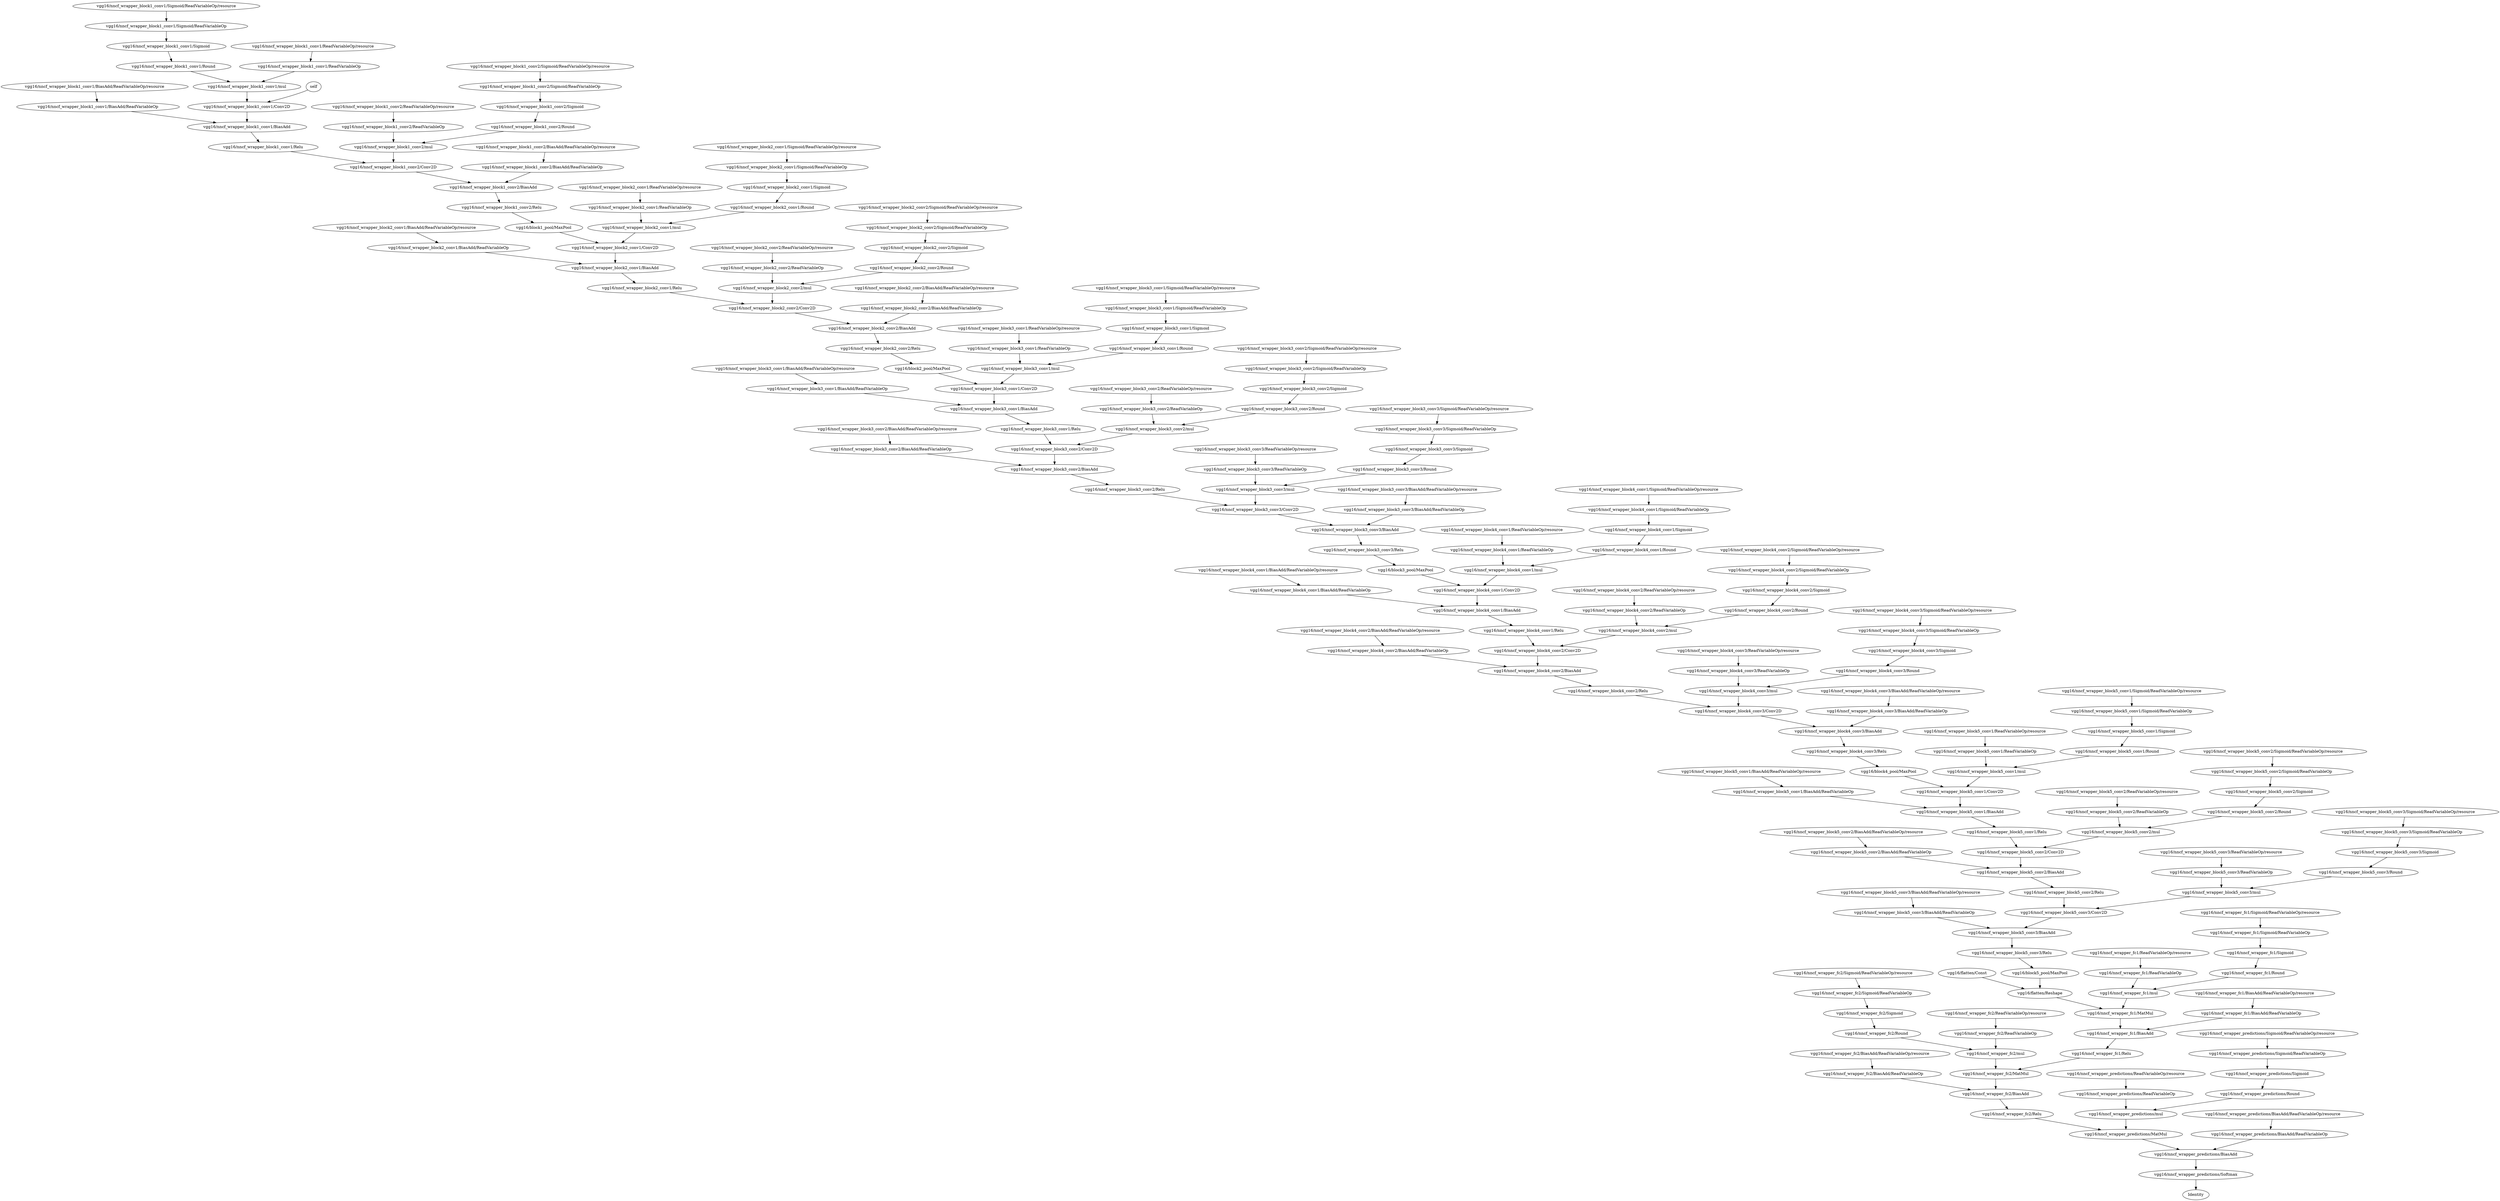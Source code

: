 strict digraph  {
self [op=Placeholder];
"vgg16/nncf_wrapper_block1_conv1/Sigmoid/ReadVariableOp/resource" [op=Placeholder];
"vgg16/nncf_wrapper_block1_conv1/Sigmoid/ReadVariableOp" [op=ReadVariableOp];
"vgg16/nncf_wrapper_block1_conv1/Sigmoid" [op=Sigmoid];
"vgg16/nncf_wrapper_block1_conv1/Round" [op=Round];
"vgg16/nncf_wrapper_block1_conv1/ReadVariableOp/resource" [op=Placeholder];
"vgg16/nncf_wrapper_block1_conv1/ReadVariableOp" [op=ReadVariableOp];
"vgg16/nncf_wrapper_block1_conv1/mul" [op=Mul];
"vgg16/nncf_wrapper_block1_conv1/Conv2D" [op=Conv2D];
"vgg16/nncf_wrapper_block1_conv1/BiasAdd/ReadVariableOp/resource" [op=Placeholder];
"vgg16/nncf_wrapper_block1_conv1/BiasAdd/ReadVariableOp" [op=ReadVariableOp];
"vgg16/nncf_wrapper_block1_conv1/BiasAdd" [op=BiasAdd];
"vgg16/nncf_wrapper_block1_conv1/Relu" [op=Relu];
"vgg16/nncf_wrapper_block1_conv2/Sigmoid/ReadVariableOp/resource" [op=Placeholder];
"vgg16/nncf_wrapper_block1_conv2/Sigmoid/ReadVariableOp" [op=ReadVariableOp];
"vgg16/nncf_wrapper_block1_conv2/Sigmoid" [op=Sigmoid];
"vgg16/nncf_wrapper_block1_conv2/Round" [op=Round];
"vgg16/nncf_wrapper_block1_conv2/ReadVariableOp/resource" [op=Placeholder];
"vgg16/nncf_wrapper_block1_conv2/ReadVariableOp" [op=ReadVariableOp];
"vgg16/nncf_wrapper_block1_conv2/mul" [op=Mul];
"vgg16/nncf_wrapper_block1_conv2/Conv2D" [op=Conv2D];
"vgg16/nncf_wrapper_block1_conv2/BiasAdd/ReadVariableOp/resource" [op=Placeholder];
"vgg16/nncf_wrapper_block1_conv2/BiasAdd/ReadVariableOp" [op=ReadVariableOp];
"vgg16/nncf_wrapper_block1_conv2/BiasAdd" [op=BiasAdd];
"vgg16/nncf_wrapper_block1_conv2/Relu" [op=Relu];
"vgg16/block1_pool/MaxPool" [op=MaxPool];
"vgg16/nncf_wrapper_block2_conv1/Sigmoid/ReadVariableOp/resource" [op=Placeholder];
"vgg16/nncf_wrapper_block2_conv1/Sigmoid/ReadVariableOp" [op=ReadVariableOp];
"vgg16/nncf_wrapper_block2_conv1/Sigmoid" [op=Sigmoid];
"vgg16/nncf_wrapper_block2_conv1/Round" [op=Round];
"vgg16/nncf_wrapper_block2_conv1/ReadVariableOp/resource" [op=Placeholder];
"vgg16/nncf_wrapper_block2_conv1/ReadVariableOp" [op=ReadVariableOp];
"vgg16/nncf_wrapper_block2_conv1/mul" [op=Mul];
"vgg16/nncf_wrapper_block2_conv1/Conv2D" [op=Conv2D];
"vgg16/nncf_wrapper_block2_conv1/BiasAdd/ReadVariableOp/resource" [op=Placeholder];
"vgg16/nncf_wrapper_block2_conv1/BiasAdd/ReadVariableOp" [op=ReadVariableOp];
"vgg16/nncf_wrapper_block2_conv1/BiasAdd" [op=BiasAdd];
"vgg16/nncf_wrapper_block2_conv1/Relu" [op=Relu];
"vgg16/nncf_wrapper_block2_conv2/Sigmoid/ReadVariableOp/resource" [op=Placeholder];
"vgg16/nncf_wrapper_block2_conv2/Sigmoid/ReadVariableOp" [op=ReadVariableOp];
"vgg16/nncf_wrapper_block2_conv2/Sigmoid" [op=Sigmoid];
"vgg16/nncf_wrapper_block2_conv2/Round" [op=Round];
"vgg16/nncf_wrapper_block2_conv2/ReadVariableOp/resource" [op=Placeholder];
"vgg16/nncf_wrapper_block2_conv2/ReadVariableOp" [op=ReadVariableOp];
"vgg16/nncf_wrapper_block2_conv2/mul" [op=Mul];
"vgg16/nncf_wrapper_block2_conv2/Conv2D" [op=Conv2D];
"vgg16/nncf_wrapper_block2_conv2/BiasAdd/ReadVariableOp/resource" [op=Placeholder];
"vgg16/nncf_wrapper_block2_conv2/BiasAdd/ReadVariableOp" [op=ReadVariableOp];
"vgg16/nncf_wrapper_block2_conv2/BiasAdd" [op=BiasAdd];
"vgg16/nncf_wrapper_block2_conv2/Relu" [op=Relu];
"vgg16/block2_pool/MaxPool" [op=MaxPool];
"vgg16/nncf_wrapper_block3_conv1/Sigmoid/ReadVariableOp/resource" [op=Placeholder];
"vgg16/nncf_wrapper_block3_conv1/Sigmoid/ReadVariableOp" [op=ReadVariableOp];
"vgg16/nncf_wrapper_block3_conv1/Sigmoid" [op=Sigmoid];
"vgg16/nncf_wrapper_block3_conv1/Round" [op=Round];
"vgg16/nncf_wrapper_block3_conv1/ReadVariableOp/resource" [op=Placeholder];
"vgg16/nncf_wrapper_block3_conv1/ReadVariableOp" [op=ReadVariableOp];
"vgg16/nncf_wrapper_block3_conv1/mul" [op=Mul];
"vgg16/nncf_wrapper_block3_conv1/Conv2D" [op=Conv2D];
"vgg16/nncf_wrapper_block3_conv1/BiasAdd/ReadVariableOp/resource" [op=Placeholder];
"vgg16/nncf_wrapper_block3_conv1/BiasAdd/ReadVariableOp" [op=ReadVariableOp];
"vgg16/nncf_wrapper_block3_conv1/BiasAdd" [op=BiasAdd];
"vgg16/nncf_wrapper_block3_conv1/Relu" [op=Relu];
"vgg16/nncf_wrapper_block3_conv2/Sigmoid/ReadVariableOp/resource" [op=Placeholder];
"vgg16/nncf_wrapper_block3_conv2/Sigmoid/ReadVariableOp" [op=ReadVariableOp];
"vgg16/nncf_wrapper_block3_conv2/Sigmoid" [op=Sigmoid];
"vgg16/nncf_wrapper_block3_conv2/Round" [op=Round];
"vgg16/nncf_wrapper_block3_conv2/ReadVariableOp/resource" [op=Placeholder];
"vgg16/nncf_wrapper_block3_conv2/ReadVariableOp" [op=ReadVariableOp];
"vgg16/nncf_wrapper_block3_conv2/mul" [op=Mul];
"vgg16/nncf_wrapper_block3_conv2/Conv2D" [op=Conv2D];
"vgg16/nncf_wrapper_block3_conv2/BiasAdd/ReadVariableOp/resource" [op=Placeholder];
"vgg16/nncf_wrapper_block3_conv2/BiasAdd/ReadVariableOp" [op=ReadVariableOp];
"vgg16/nncf_wrapper_block3_conv2/BiasAdd" [op=BiasAdd];
"vgg16/nncf_wrapper_block3_conv2/Relu" [op=Relu];
"vgg16/nncf_wrapper_block3_conv3/Sigmoid/ReadVariableOp/resource" [op=Placeholder];
"vgg16/nncf_wrapper_block3_conv3/Sigmoid/ReadVariableOp" [op=ReadVariableOp];
"vgg16/nncf_wrapper_block3_conv3/Sigmoid" [op=Sigmoid];
"vgg16/nncf_wrapper_block3_conv3/Round" [op=Round];
"vgg16/nncf_wrapper_block3_conv3/ReadVariableOp/resource" [op=Placeholder];
"vgg16/nncf_wrapper_block3_conv3/ReadVariableOp" [op=ReadVariableOp];
"vgg16/nncf_wrapper_block3_conv3/mul" [op=Mul];
"vgg16/nncf_wrapper_block3_conv3/Conv2D" [op=Conv2D];
"vgg16/nncf_wrapper_block3_conv3/BiasAdd/ReadVariableOp/resource" [op=Placeholder];
"vgg16/nncf_wrapper_block3_conv3/BiasAdd/ReadVariableOp" [op=ReadVariableOp];
"vgg16/nncf_wrapper_block3_conv3/BiasAdd" [op=BiasAdd];
"vgg16/nncf_wrapper_block3_conv3/Relu" [op=Relu];
"vgg16/block3_pool/MaxPool" [op=MaxPool];
"vgg16/nncf_wrapper_block4_conv1/Sigmoid/ReadVariableOp/resource" [op=Placeholder];
"vgg16/nncf_wrapper_block4_conv1/Sigmoid/ReadVariableOp" [op=ReadVariableOp];
"vgg16/nncf_wrapper_block4_conv1/Sigmoid" [op=Sigmoid];
"vgg16/nncf_wrapper_block4_conv1/Round" [op=Round];
"vgg16/nncf_wrapper_block4_conv1/ReadVariableOp/resource" [op=Placeholder];
"vgg16/nncf_wrapper_block4_conv1/ReadVariableOp" [op=ReadVariableOp];
"vgg16/nncf_wrapper_block4_conv1/mul" [op=Mul];
"vgg16/nncf_wrapper_block4_conv1/Conv2D" [op=Conv2D];
"vgg16/nncf_wrapper_block4_conv1/BiasAdd/ReadVariableOp/resource" [op=Placeholder];
"vgg16/nncf_wrapper_block4_conv1/BiasAdd/ReadVariableOp" [op=ReadVariableOp];
"vgg16/nncf_wrapper_block4_conv1/BiasAdd" [op=BiasAdd];
"vgg16/nncf_wrapper_block4_conv1/Relu" [op=Relu];
"vgg16/nncf_wrapper_block4_conv2/Sigmoid/ReadVariableOp/resource" [op=Placeholder];
"vgg16/nncf_wrapper_block4_conv2/Sigmoid/ReadVariableOp" [op=ReadVariableOp];
"vgg16/nncf_wrapper_block4_conv2/Sigmoid" [op=Sigmoid];
"vgg16/nncf_wrapper_block4_conv2/Round" [op=Round];
"vgg16/nncf_wrapper_block4_conv2/ReadVariableOp/resource" [op=Placeholder];
"vgg16/nncf_wrapper_block4_conv2/ReadVariableOp" [op=ReadVariableOp];
"vgg16/nncf_wrapper_block4_conv2/mul" [op=Mul];
"vgg16/nncf_wrapper_block4_conv2/Conv2D" [op=Conv2D];
"vgg16/nncf_wrapper_block4_conv2/BiasAdd/ReadVariableOp/resource" [op=Placeholder];
"vgg16/nncf_wrapper_block4_conv2/BiasAdd/ReadVariableOp" [op=ReadVariableOp];
"vgg16/nncf_wrapper_block4_conv2/BiasAdd" [op=BiasAdd];
"vgg16/nncf_wrapper_block4_conv2/Relu" [op=Relu];
"vgg16/nncf_wrapper_block4_conv3/Sigmoid/ReadVariableOp/resource" [op=Placeholder];
"vgg16/nncf_wrapper_block4_conv3/Sigmoid/ReadVariableOp" [op=ReadVariableOp];
"vgg16/nncf_wrapper_block4_conv3/Sigmoid" [op=Sigmoid];
"vgg16/nncf_wrapper_block4_conv3/Round" [op=Round];
"vgg16/nncf_wrapper_block4_conv3/ReadVariableOp/resource" [op=Placeholder];
"vgg16/nncf_wrapper_block4_conv3/ReadVariableOp" [op=ReadVariableOp];
"vgg16/nncf_wrapper_block4_conv3/mul" [op=Mul];
"vgg16/nncf_wrapper_block4_conv3/Conv2D" [op=Conv2D];
"vgg16/nncf_wrapper_block4_conv3/BiasAdd/ReadVariableOp/resource" [op=Placeholder];
"vgg16/nncf_wrapper_block4_conv3/BiasAdd/ReadVariableOp" [op=ReadVariableOp];
"vgg16/nncf_wrapper_block4_conv3/BiasAdd" [op=BiasAdd];
"vgg16/nncf_wrapper_block4_conv3/Relu" [op=Relu];
"vgg16/block4_pool/MaxPool" [op=MaxPool];
"vgg16/nncf_wrapper_block5_conv1/Sigmoid/ReadVariableOp/resource" [op=Placeholder];
"vgg16/nncf_wrapper_block5_conv1/Sigmoid/ReadVariableOp" [op=ReadVariableOp];
"vgg16/nncf_wrapper_block5_conv1/Sigmoid" [op=Sigmoid];
"vgg16/nncf_wrapper_block5_conv1/Round" [op=Round];
"vgg16/nncf_wrapper_block5_conv1/ReadVariableOp/resource" [op=Placeholder];
"vgg16/nncf_wrapper_block5_conv1/ReadVariableOp" [op=ReadVariableOp];
"vgg16/nncf_wrapper_block5_conv1/mul" [op=Mul];
"vgg16/nncf_wrapper_block5_conv1/Conv2D" [op=Conv2D];
"vgg16/nncf_wrapper_block5_conv1/BiasAdd/ReadVariableOp/resource" [op=Placeholder];
"vgg16/nncf_wrapper_block5_conv1/BiasAdd/ReadVariableOp" [op=ReadVariableOp];
"vgg16/nncf_wrapper_block5_conv1/BiasAdd" [op=BiasAdd];
"vgg16/nncf_wrapper_block5_conv1/Relu" [op=Relu];
"vgg16/nncf_wrapper_block5_conv2/Sigmoid/ReadVariableOp/resource" [op=Placeholder];
"vgg16/nncf_wrapper_block5_conv2/Sigmoid/ReadVariableOp" [op=ReadVariableOp];
"vgg16/nncf_wrapper_block5_conv2/Sigmoid" [op=Sigmoid];
"vgg16/nncf_wrapper_block5_conv2/Round" [op=Round];
"vgg16/nncf_wrapper_block5_conv2/ReadVariableOp/resource" [op=Placeholder];
"vgg16/nncf_wrapper_block5_conv2/ReadVariableOp" [op=ReadVariableOp];
"vgg16/nncf_wrapper_block5_conv2/mul" [op=Mul];
"vgg16/nncf_wrapper_block5_conv2/Conv2D" [op=Conv2D];
"vgg16/nncf_wrapper_block5_conv2/BiasAdd/ReadVariableOp/resource" [op=Placeholder];
"vgg16/nncf_wrapper_block5_conv2/BiasAdd/ReadVariableOp" [op=ReadVariableOp];
"vgg16/nncf_wrapper_block5_conv2/BiasAdd" [op=BiasAdd];
"vgg16/nncf_wrapper_block5_conv2/Relu" [op=Relu];
"vgg16/nncf_wrapper_block5_conv3/Sigmoid/ReadVariableOp/resource" [op=Placeholder];
"vgg16/nncf_wrapper_block5_conv3/Sigmoid/ReadVariableOp" [op=ReadVariableOp];
"vgg16/nncf_wrapper_block5_conv3/Sigmoid" [op=Sigmoid];
"vgg16/nncf_wrapper_block5_conv3/Round" [op=Round];
"vgg16/nncf_wrapper_block5_conv3/ReadVariableOp/resource" [op=Placeholder];
"vgg16/nncf_wrapper_block5_conv3/ReadVariableOp" [op=ReadVariableOp];
"vgg16/nncf_wrapper_block5_conv3/mul" [op=Mul];
"vgg16/nncf_wrapper_block5_conv3/Conv2D" [op=Conv2D];
"vgg16/nncf_wrapper_block5_conv3/BiasAdd/ReadVariableOp/resource" [op=Placeholder];
"vgg16/nncf_wrapper_block5_conv3/BiasAdd/ReadVariableOp" [op=ReadVariableOp];
"vgg16/nncf_wrapper_block5_conv3/BiasAdd" [op=BiasAdd];
"vgg16/nncf_wrapper_block5_conv3/Relu" [op=Relu];
"vgg16/block5_pool/MaxPool" [op=MaxPool];
"vgg16/flatten/Const" [op=Const];
"vgg16/flatten/Reshape" [op=Reshape];
"vgg16/nncf_wrapper_fc1/Sigmoid/ReadVariableOp/resource" [op=Placeholder];
"vgg16/nncf_wrapper_fc1/Sigmoid/ReadVariableOp" [op=ReadVariableOp];
"vgg16/nncf_wrapper_fc1/Sigmoid" [op=Sigmoid];
"vgg16/nncf_wrapper_fc1/Round" [op=Round];
"vgg16/nncf_wrapper_fc1/ReadVariableOp/resource" [op=Placeholder];
"vgg16/nncf_wrapper_fc1/ReadVariableOp" [op=ReadVariableOp];
"vgg16/nncf_wrapper_fc1/mul" [op=Mul];
"vgg16/nncf_wrapper_fc1/MatMul" [op=MatMul];
"vgg16/nncf_wrapper_fc1/BiasAdd/ReadVariableOp/resource" [op=Placeholder];
"vgg16/nncf_wrapper_fc1/BiasAdd/ReadVariableOp" [op=ReadVariableOp];
"vgg16/nncf_wrapper_fc1/BiasAdd" [op=BiasAdd];
"vgg16/nncf_wrapper_fc1/Relu" [op=Relu];
"vgg16/nncf_wrapper_fc2/Sigmoid/ReadVariableOp/resource" [op=Placeholder];
"vgg16/nncf_wrapper_fc2/Sigmoid/ReadVariableOp" [op=ReadVariableOp];
"vgg16/nncf_wrapper_fc2/Sigmoid" [op=Sigmoid];
"vgg16/nncf_wrapper_fc2/Round" [op=Round];
"vgg16/nncf_wrapper_fc2/ReadVariableOp/resource" [op=Placeholder];
"vgg16/nncf_wrapper_fc2/ReadVariableOp" [op=ReadVariableOp];
"vgg16/nncf_wrapper_fc2/mul" [op=Mul];
"vgg16/nncf_wrapper_fc2/MatMul" [op=MatMul];
"vgg16/nncf_wrapper_fc2/BiasAdd/ReadVariableOp/resource" [op=Placeholder];
"vgg16/nncf_wrapper_fc2/BiasAdd/ReadVariableOp" [op=ReadVariableOp];
"vgg16/nncf_wrapper_fc2/BiasAdd" [op=BiasAdd];
"vgg16/nncf_wrapper_fc2/Relu" [op=Relu];
"vgg16/nncf_wrapper_predictions/Sigmoid/ReadVariableOp/resource" [op=Placeholder];
"vgg16/nncf_wrapper_predictions/Sigmoid/ReadVariableOp" [op=ReadVariableOp];
"vgg16/nncf_wrapper_predictions/Sigmoid" [op=Sigmoid];
"vgg16/nncf_wrapper_predictions/Round" [op=Round];
"vgg16/nncf_wrapper_predictions/ReadVariableOp/resource" [op=Placeholder];
"vgg16/nncf_wrapper_predictions/ReadVariableOp" [op=ReadVariableOp];
"vgg16/nncf_wrapper_predictions/mul" [op=Mul];
"vgg16/nncf_wrapper_predictions/MatMul" [op=MatMul];
"vgg16/nncf_wrapper_predictions/BiasAdd/ReadVariableOp/resource" [op=Placeholder];
"vgg16/nncf_wrapper_predictions/BiasAdd/ReadVariableOp" [op=ReadVariableOp];
"vgg16/nncf_wrapper_predictions/BiasAdd" [op=BiasAdd];
"vgg16/nncf_wrapper_predictions/Softmax" [op=Softmax];
Identity [op=Identity];
self -> "vgg16/nncf_wrapper_block1_conv1/Conv2D";
"vgg16/nncf_wrapper_block1_conv1/Sigmoid/ReadVariableOp/resource" -> "vgg16/nncf_wrapper_block1_conv1/Sigmoid/ReadVariableOp";
"vgg16/nncf_wrapper_block1_conv1/Sigmoid/ReadVariableOp" -> "vgg16/nncf_wrapper_block1_conv1/Sigmoid";
"vgg16/nncf_wrapper_block1_conv1/Sigmoid" -> "vgg16/nncf_wrapper_block1_conv1/Round";
"vgg16/nncf_wrapper_block1_conv1/Round" -> "vgg16/nncf_wrapper_block1_conv1/mul";
"vgg16/nncf_wrapper_block1_conv1/ReadVariableOp/resource" -> "vgg16/nncf_wrapper_block1_conv1/ReadVariableOp";
"vgg16/nncf_wrapper_block1_conv1/ReadVariableOp" -> "vgg16/nncf_wrapper_block1_conv1/mul";
"vgg16/nncf_wrapper_block1_conv1/mul" -> "vgg16/nncf_wrapper_block1_conv1/Conv2D";
"vgg16/nncf_wrapper_block1_conv1/Conv2D" -> "vgg16/nncf_wrapper_block1_conv1/BiasAdd";
"vgg16/nncf_wrapper_block1_conv1/BiasAdd/ReadVariableOp/resource" -> "vgg16/nncf_wrapper_block1_conv1/BiasAdd/ReadVariableOp";
"vgg16/nncf_wrapper_block1_conv1/BiasAdd/ReadVariableOp" -> "vgg16/nncf_wrapper_block1_conv1/BiasAdd";
"vgg16/nncf_wrapper_block1_conv1/BiasAdd" -> "vgg16/nncf_wrapper_block1_conv1/Relu";
"vgg16/nncf_wrapper_block1_conv1/Relu" -> "vgg16/nncf_wrapper_block1_conv2/Conv2D";
"vgg16/nncf_wrapper_block1_conv2/Sigmoid/ReadVariableOp/resource" -> "vgg16/nncf_wrapper_block1_conv2/Sigmoid/ReadVariableOp";
"vgg16/nncf_wrapper_block1_conv2/Sigmoid/ReadVariableOp" -> "vgg16/nncf_wrapper_block1_conv2/Sigmoid";
"vgg16/nncf_wrapper_block1_conv2/Sigmoid" -> "vgg16/nncf_wrapper_block1_conv2/Round";
"vgg16/nncf_wrapper_block1_conv2/Round" -> "vgg16/nncf_wrapper_block1_conv2/mul";
"vgg16/nncf_wrapper_block1_conv2/ReadVariableOp/resource" -> "vgg16/nncf_wrapper_block1_conv2/ReadVariableOp";
"vgg16/nncf_wrapper_block1_conv2/ReadVariableOp" -> "vgg16/nncf_wrapper_block1_conv2/mul";
"vgg16/nncf_wrapper_block1_conv2/mul" -> "vgg16/nncf_wrapper_block1_conv2/Conv2D";
"vgg16/nncf_wrapper_block1_conv2/Conv2D" -> "vgg16/nncf_wrapper_block1_conv2/BiasAdd";
"vgg16/nncf_wrapper_block1_conv2/BiasAdd/ReadVariableOp/resource" -> "vgg16/nncf_wrapper_block1_conv2/BiasAdd/ReadVariableOp";
"vgg16/nncf_wrapper_block1_conv2/BiasAdd/ReadVariableOp" -> "vgg16/nncf_wrapper_block1_conv2/BiasAdd";
"vgg16/nncf_wrapper_block1_conv2/BiasAdd" -> "vgg16/nncf_wrapper_block1_conv2/Relu";
"vgg16/nncf_wrapper_block1_conv2/Relu" -> "vgg16/block1_pool/MaxPool";
"vgg16/block1_pool/MaxPool" -> "vgg16/nncf_wrapper_block2_conv1/Conv2D";
"vgg16/nncf_wrapper_block2_conv1/Sigmoid/ReadVariableOp/resource" -> "vgg16/nncf_wrapper_block2_conv1/Sigmoid/ReadVariableOp";
"vgg16/nncf_wrapper_block2_conv1/Sigmoid/ReadVariableOp" -> "vgg16/nncf_wrapper_block2_conv1/Sigmoid";
"vgg16/nncf_wrapper_block2_conv1/Sigmoid" -> "vgg16/nncf_wrapper_block2_conv1/Round";
"vgg16/nncf_wrapper_block2_conv1/Round" -> "vgg16/nncf_wrapper_block2_conv1/mul";
"vgg16/nncf_wrapper_block2_conv1/ReadVariableOp/resource" -> "vgg16/nncf_wrapper_block2_conv1/ReadVariableOp";
"vgg16/nncf_wrapper_block2_conv1/ReadVariableOp" -> "vgg16/nncf_wrapper_block2_conv1/mul";
"vgg16/nncf_wrapper_block2_conv1/mul" -> "vgg16/nncf_wrapper_block2_conv1/Conv2D";
"vgg16/nncf_wrapper_block2_conv1/Conv2D" -> "vgg16/nncf_wrapper_block2_conv1/BiasAdd";
"vgg16/nncf_wrapper_block2_conv1/BiasAdd/ReadVariableOp/resource" -> "vgg16/nncf_wrapper_block2_conv1/BiasAdd/ReadVariableOp";
"vgg16/nncf_wrapper_block2_conv1/BiasAdd/ReadVariableOp" -> "vgg16/nncf_wrapper_block2_conv1/BiasAdd";
"vgg16/nncf_wrapper_block2_conv1/BiasAdd" -> "vgg16/nncf_wrapper_block2_conv1/Relu";
"vgg16/nncf_wrapper_block2_conv1/Relu" -> "vgg16/nncf_wrapper_block2_conv2/Conv2D";
"vgg16/nncf_wrapper_block2_conv2/Sigmoid/ReadVariableOp/resource" -> "vgg16/nncf_wrapper_block2_conv2/Sigmoid/ReadVariableOp";
"vgg16/nncf_wrapper_block2_conv2/Sigmoid/ReadVariableOp" -> "vgg16/nncf_wrapper_block2_conv2/Sigmoid";
"vgg16/nncf_wrapper_block2_conv2/Sigmoid" -> "vgg16/nncf_wrapper_block2_conv2/Round";
"vgg16/nncf_wrapper_block2_conv2/Round" -> "vgg16/nncf_wrapper_block2_conv2/mul";
"vgg16/nncf_wrapper_block2_conv2/ReadVariableOp/resource" -> "vgg16/nncf_wrapper_block2_conv2/ReadVariableOp";
"vgg16/nncf_wrapper_block2_conv2/ReadVariableOp" -> "vgg16/nncf_wrapper_block2_conv2/mul";
"vgg16/nncf_wrapper_block2_conv2/mul" -> "vgg16/nncf_wrapper_block2_conv2/Conv2D";
"vgg16/nncf_wrapper_block2_conv2/Conv2D" -> "vgg16/nncf_wrapper_block2_conv2/BiasAdd";
"vgg16/nncf_wrapper_block2_conv2/BiasAdd/ReadVariableOp/resource" -> "vgg16/nncf_wrapper_block2_conv2/BiasAdd/ReadVariableOp";
"vgg16/nncf_wrapper_block2_conv2/BiasAdd/ReadVariableOp" -> "vgg16/nncf_wrapper_block2_conv2/BiasAdd";
"vgg16/nncf_wrapper_block2_conv2/BiasAdd" -> "vgg16/nncf_wrapper_block2_conv2/Relu";
"vgg16/nncf_wrapper_block2_conv2/Relu" -> "vgg16/block2_pool/MaxPool";
"vgg16/block2_pool/MaxPool" -> "vgg16/nncf_wrapper_block3_conv1/Conv2D";
"vgg16/nncf_wrapper_block3_conv1/Sigmoid/ReadVariableOp/resource" -> "vgg16/nncf_wrapper_block3_conv1/Sigmoid/ReadVariableOp";
"vgg16/nncf_wrapper_block3_conv1/Sigmoid/ReadVariableOp" -> "vgg16/nncf_wrapper_block3_conv1/Sigmoid";
"vgg16/nncf_wrapper_block3_conv1/Sigmoid" -> "vgg16/nncf_wrapper_block3_conv1/Round";
"vgg16/nncf_wrapper_block3_conv1/Round" -> "vgg16/nncf_wrapper_block3_conv1/mul";
"vgg16/nncf_wrapper_block3_conv1/ReadVariableOp/resource" -> "vgg16/nncf_wrapper_block3_conv1/ReadVariableOp";
"vgg16/nncf_wrapper_block3_conv1/ReadVariableOp" -> "vgg16/nncf_wrapper_block3_conv1/mul";
"vgg16/nncf_wrapper_block3_conv1/mul" -> "vgg16/nncf_wrapper_block3_conv1/Conv2D";
"vgg16/nncf_wrapper_block3_conv1/Conv2D" -> "vgg16/nncf_wrapper_block3_conv1/BiasAdd";
"vgg16/nncf_wrapper_block3_conv1/BiasAdd/ReadVariableOp/resource" -> "vgg16/nncf_wrapper_block3_conv1/BiasAdd/ReadVariableOp";
"vgg16/nncf_wrapper_block3_conv1/BiasAdd/ReadVariableOp" -> "vgg16/nncf_wrapper_block3_conv1/BiasAdd";
"vgg16/nncf_wrapper_block3_conv1/BiasAdd" -> "vgg16/nncf_wrapper_block3_conv1/Relu";
"vgg16/nncf_wrapper_block3_conv1/Relu" -> "vgg16/nncf_wrapper_block3_conv2/Conv2D";
"vgg16/nncf_wrapper_block3_conv2/Sigmoid/ReadVariableOp/resource" -> "vgg16/nncf_wrapper_block3_conv2/Sigmoid/ReadVariableOp";
"vgg16/nncf_wrapper_block3_conv2/Sigmoid/ReadVariableOp" -> "vgg16/nncf_wrapper_block3_conv2/Sigmoid";
"vgg16/nncf_wrapper_block3_conv2/Sigmoid" -> "vgg16/nncf_wrapper_block3_conv2/Round";
"vgg16/nncf_wrapper_block3_conv2/Round" -> "vgg16/nncf_wrapper_block3_conv2/mul";
"vgg16/nncf_wrapper_block3_conv2/ReadVariableOp/resource" -> "vgg16/nncf_wrapper_block3_conv2/ReadVariableOp";
"vgg16/nncf_wrapper_block3_conv2/ReadVariableOp" -> "vgg16/nncf_wrapper_block3_conv2/mul";
"vgg16/nncf_wrapper_block3_conv2/mul" -> "vgg16/nncf_wrapper_block3_conv2/Conv2D";
"vgg16/nncf_wrapper_block3_conv2/Conv2D" -> "vgg16/nncf_wrapper_block3_conv2/BiasAdd";
"vgg16/nncf_wrapper_block3_conv2/BiasAdd/ReadVariableOp/resource" -> "vgg16/nncf_wrapper_block3_conv2/BiasAdd/ReadVariableOp";
"vgg16/nncf_wrapper_block3_conv2/BiasAdd/ReadVariableOp" -> "vgg16/nncf_wrapper_block3_conv2/BiasAdd";
"vgg16/nncf_wrapper_block3_conv2/BiasAdd" -> "vgg16/nncf_wrapper_block3_conv2/Relu";
"vgg16/nncf_wrapper_block3_conv2/Relu" -> "vgg16/nncf_wrapper_block3_conv3/Conv2D";
"vgg16/nncf_wrapper_block3_conv3/Sigmoid/ReadVariableOp/resource" -> "vgg16/nncf_wrapper_block3_conv3/Sigmoid/ReadVariableOp";
"vgg16/nncf_wrapper_block3_conv3/Sigmoid/ReadVariableOp" -> "vgg16/nncf_wrapper_block3_conv3/Sigmoid";
"vgg16/nncf_wrapper_block3_conv3/Sigmoid" -> "vgg16/nncf_wrapper_block3_conv3/Round";
"vgg16/nncf_wrapper_block3_conv3/Round" -> "vgg16/nncf_wrapper_block3_conv3/mul";
"vgg16/nncf_wrapper_block3_conv3/ReadVariableOp/resource" -> "vgg16/nncf_wrapper_block3_conv3/ReadVariableOp";
"vgg16/nncf_wrapper_block3_conv3/ReadVariableOp" -> "vgg16/nncf_wrapper_block3_conv3/mul";
"vgg16/nncf_wrapper_block3_conv3/mul" -> "vgg16/nncf_wrapper_block3_conv3/Conv2D";
"vgg16/nncf_wrapper_block3_conv3/Conv2D" -> "vgg16/nncf_wrapper_block3_conv3/BiasAdd";
"vgg16/nncf_wrapper_block3_conv3/BiasAdd/ReadVariableOp/resource" -> "vgg16/nncf_wrapper_block3_conv3/BiasAdd/ReadVariableOp";
"vgg16/nncf_wrapper_block3_conv3/BiasAdd/ReadVariableOp" -> "vgg16/nncf_wrapper_block3_conv3/BiasAdd";
"vgg16/nncf_wrapper_block3_conv3/BiasAdd" -> "vgg16/nncf_wrapper_block3_conv3/Relu";
"vgg16/nncf_wrapper_block3_conv3/Relu" -> "vgg16/block3_pool/MaxPool";
"vgg16/block3_pool/MaxPool" -> "vgg16/nncf_wrapper_block4_conv1/Conv2D";
"vgg16/nncf_wrapper_block4_conv1/Sigmoid/ReadVariableOp/resource" -> "vgg16/nncf_wrapper_block4_conv1/Sigmoid/ReadVariableOp";
"vgg16/nncf_wrapper_block4_conv1/Sigmoid/ReadVariableOp" -> "vgg16/nncf_wrapper_block4_conv1/Sigmoid";
"vgg16/nncf_wrapper_block4_conv1/Sigmoid" -> "vgg16/nncf_wrapper_block4_conv1/Round";
"vgg16/nncf_wrapper_block4_conv1/Round" -> "vgg16/nncf_wrapper_block4_conv1/mul";
"vgg16/nncf_wrapper_block4_conv1/ReadVariableOp/resource" -> "vgg16/nncf_wrapper_block4_conv1/ReadVariableOp";
"vgg16/nncf_wrapper_block4_conv1/ReadVariableOp" -> "vgg16/nncf_wrapper_block4_conv1/mul";
"vgg16/nncf_wrapper_block4_conv1/mul" -> "vgg16/nncf_wrapper_block4_conv1/Conv2D";
"vgg16/nncf_wrapper_block4_conv1/Conv2D" -> "vgg16/nncf_wrapper_block4_conv1/BiasAdd";
"vgg16/nncf_wrapper_block4_conv1/BiasAdd/ReadVariableOp/resource" -> "vgg16/nncf_wrapper_block4_conv1/BiasAdd/ReadVariableOp";
"vgg16/nncf_wrapper_block4_conv1/BiasAdd/ReadVariableOp" -> "vgg16/nncf_wrapper_block4_conv1/BiasAdd";
"vgg16/nncf_wrapper_block4_conv1/BiasAdd" -> "vgg16/nncf_wrapper_block4_conv1/Relu";
"vgg16/nncf_wrapper_block4_conv1/Relu" -> "vgg16/nncf_wrapper_block4_conv2/Conv2D";
"vgg16/nncf_wrapper_block4_conv2/Sigmoid/ReadVariableOp/resource" -> "vgg16/nncf_wrapper_block4_conv2/Sigmoid/ReadVariableOp";
"vgg16/nncf_wrapper_block4_conv2/Sigmoid/ReadVariableOp" -> "vgg16/nncf_wrapper_block4_conv2/Sigmoid";
"vgg16/nncf_wrapper_block4_conv2/Sigmoid" -> "vgg16/nncf_wrapper_block4_conv2/Round";
"vgg16/nncf_wrapper_block4_conv2/Round" -> "vgg16/nncf_wrapper_block4_conv2/mul";
"vgg16/nncf_wrapper_block4_conv2/ReadVariableOp/resource" -> "vgg16/nncf_wrapper_block4_conv2/ReadVariableOp";
"vgg16/nncf_wrapper_block4_conv2/ReadVariableOp" -> "vgg16/nncf_wrapper_block4_conv2/mul";
"vgg16/nncf_wrapper_block4_conv2/mul" -> "vgg16/nncf_wrapper_block4_conv2/Conv2D";
"vgg16/nncf_wrapper_block4_conv2/Conv2D" -> "vgg16/nncf_wrapper_block4_conv2/BiasAdd";
"vgg16/nncf_wrapper_block4_conv2/BiasAdd/ReadVariableOp/resource" -> "vgg16/nncf_wrapper_block4_conv2/BiasAdd/ReadVariableOp";
"vgg16/nncf_wrapper_block4_conv2/BiasAdd/ReadVariableOp" -> "vgg16/nncf_wrapper_block4_conv2/BiasAdd";
"vgg16/nncf_wrapper_block4_conv2/BiasAdd" -> "vgg16/nncf_wrapper_block4_conv2/Relu";
"vgg16/nncf_wrapper_block4_conv2/Relu" -> "vgg16/nncf_wrapper_block4_conv3/Conv2D";
"vgg16/nncf_wrapper_block4_conv3/Sigmoid/ReadVariableOp/resource" -> "vgg16/nncf_wrapper_block4_conv3/Sigmoid/ReadVariableOp";
"vgg16/nncf_wrapper_block4_conv3/Sigmoid/ReadVariableOp" -> "vgg16/nncf_wrapper_block4_conv3/Sigmoid";
"vgg16/nncf_wrapper_block4_conv3/Sigmoid" -> "vgg16/nncf_wrapper_block4_conv3/Round";
"vgg16/nncf_wrapper_block4_conv3/Round" -> "vgg16/nncf_wrapper_block4_conv3/mul";
"vgg16/nncf_wrapper_block4_conv3/ReadVariableOp/resource" -> "vgg16/nncf_wrapper_block4_conv3/ReadVariableOp";
"vgg16/nncf_wrapper_block4_conv3/ReadVariableOp" -> "vgg16/nncf_wrapper_block4_conv3/mul";
"vgg16/nncf_wrapper_block4_conv3/mul" -> "vgg16/nncf_wrapper_block4_conv3/Conv2D";
"vgg16/nncf_wrapper_block4_conv3/Conv2D" -> "vgg16/nncf_wrapper_block4_conv3/BiasAdd";
"vgg16/nncf_wrapper_block4_conv3/BiasAdd/ReadVariableOp/resource" -> "vgg16/nncf_wrapper_block4_conv3/BiasAdd/ReadVariableOp";
"vgg16/nncf_wrapper_block4_conv3/BiasAdd/ReadVariableOp" -> "vgg16/nncf_wrapper_block4_conv3/BiasAdd";
"vgg16/nncf_wrapper_block4_conv3/BiasAdd" -> "vgg16/nncf_wrapper_block4_conv3/Relu";
"vgg16/nncf_wrapper_block4_conv3/Relu" -> "vgg16/block4_pool/MaxPool";
"vgg16/block4_pool/MaxPool" -> "vgg16/nncf_wrapper_block5_conv1/Conv2D";
"vgg16/nncf_wrapper_block5_conv1/Sigmoid/ReadVariableOp/resource" -> "vgg16/nncf_wrapper_block5_conv1/Sigmoid/ReadVariableOp";
"vgg16/nncf_wrapper_block5_conv1/Sigmoid/ReadVariableOp" -> "vgg16/nncf_wrapper_block5_conv1/Sigmoid";
"vgg16/nncf_wrapper_block5_conv1/Sigmoid" -> "vgg16/nncf_wrapper_block5_conv1/Round";
"vgg16/nncf_wrapper_block5_conv1/Round" -> "vgg16/nncf_wrapper_block5_conv1/mul";
"vgg16/nncf_wrapper_block5_conv1/ReadVariableOp/resource" -> "vgg16/nncf_wrapper_block5_conv1/ReadVariableOp";
"vgg16/nncf_wrapper_block5_conv1/ReadVariableOp" -> "vgg16/nncf_wrapper_block5_conv1/mul";
"vgg16/nncf_wrapper_block5_conv1/mul" -> "vgg16/nncf_wrapper_block5_conv1/Conv2D";
"vgg16/nncf_wrapper_block5_conv1/Conv2D" -> "vgg16/nncf_wrapper_block5_conv1/BiasAdd";
"vgg16/nncf_wrapper_block5_conv1/BiasAdd/ReadVariableOp/resource" -> "vgg16/nncf_wrapper_block5_conv1/BiasAdd/ReadVariableOp";
"vgg16/nncf_wrapper_block5_conv1/BiasAdd/ReadVariableOp" -> "vgg16/nncf_wrapper_block5_conv1/BiasAdd";
"vgg16/nncf_wrapper_block5_conv1/BiasAdd" -> "vgg16/nncf_wrapper_block5_conv1/Relu";
"vgg16/nncf_wrapper_block5_conv1/Relu" -> "vgg16/nncf_wrapper_block5_conv2/Conv2D";
"vgg16/nncf_wrapper_block5_conv2/Sigmoid/ReadVariableOp/resource" -> "vgg16/nncf_wrapper_block5_conv2/Sigmoid/ReadVariableOp";
"vgg16/nncf_wrapper_block5_conv2/Sigmoid/ReadVariableOp" -> "vgg16/nncf_wrapper_block5_conv2/Sigmoid";
"vgg16/nncf_wrapper_block5_conv2/Sigmoid" -> "vgg16/nncf_wrapper_block5_conv2/Round";
"vgg16/nncf_wrapper_block5_conv2/Round" -> "vgg16/nncf_wrapper_block5_conv2/mul";
"vgg16/nncf_wrapper_block5_conv2/ReadVariableOp/resource" -> "vgg16/nncf_wrapper_block5_conv2/ReadVariableOp";
"vgg16/nncf_wrapper_block5_conv2/ReadVariableOp" -> "vgg16/nncf_wrapper_block5_conv2/mul";
"vgg16/nncf_wrapper_block5_conv2/mul" -> "vgg16/nncf_wrapper_block5_conv2/Conv2D";
"vgg16/nncf_wrapper_block5_conv2/Conv2D" -> "vgg16/nncf_wrapper_block5_conv2/BiasAdd";
"vgg16/nncf_wrapper_block5_conv2/BiasAdd/ReadVariableOp/resource" -> "vgg16/nncf_wrapper_block5_conv2/BiasAdd/ReadVariableOp";
"vgg16/nncf_wrapper_block5_conv2/BiasAdd/ReadVariableOp" -> "vgg16/nncf_wrapper_block5_conv2/BiasAdd";
"vgg16/nncf_wrapper_block5_conv2/BiasAdd" -> "vgg16/nncf_wrapper_block5_conv2/Relu";
"vgg16/nncf_wrapper_block5_conv2/Relu" -> "vgg16/nncf_wrapper_block5_conv3/Conv2D";
"vgg16/nncf_wrapper_block5_conv3/Sigmoid/ReadVariableOp/resource" -> "vgg16/nncf_wrapper_block5_conv3/Sigmoid/ReadVariableOp";
"vgg16/nncf_wrapper_block5_conv3/Sigmoid/ReadVariableOp" -> "vgg16/nncf_wrapper_block5_conv3/Sigmoid";
"vgg16/nncf_wrapper_block5_conv3/Sigmoid" -> "vgg16/nncf_wrapper_block5_conv3/Round";
"vgg16/nncf_wrapper_block5_conv3/Round" -> "vgg16/nncf_wrapper_block5_conv3/mul";
"vgg16/nncf_wrapper_block5_conv3/ReadVariableOp/resource" -> "vgg16/nncf_wrapper_block5_conv3/ReadVariableOp";
"vgg16/nncf_wrapper_block5_conv3/ReadVariableOp" -> "vgg16/nncf_wrapper_block5_conv3/mul";
"vgg16/nncf_wrapper_block5_conv3/mul" -> "vgg16/nncf_wrapper_block5_conv3/Conv2D";
"vgg16/nncf_wrapper_block5_conv3/Conv2D" -> "vgg16/nncf_wrapper_block5_conv3/BiasAdd";
"vgg16/nncf_wrapper_block5_conv3/BiasAdd/ReadVariableOp/resource" -> "vgg16/nncf_wrapper_block5_conv3/BiasAdd/ReadVariableOp";
"vgg16/nncf_wrapper_block5_conv3/BiasAdd/ReadVariableOp" -> "vgg16/nncf_wrapper_block5_conv3/BiasAdd";
"vgg16/nncf_wrapper_block5_conv3/BiasAdd" -> "vgg16/nncf_wrapper_block5_conv3/Relu";
"vgg16/nncf_wrapper_block5_conv3/Relu" -> "vgg16/block5_pool/MaxPool";
"vgg16/block5_pool/MaxPool" -> "vgg16/flatten/Reshape";
"vgg16/flatten/Const" -> "vgg16/flatten/Reshape";
"vgg16/flatten/Reshape" -> "vgg16/nncf_wrapper_fc1/MatMul";
"vgg16/nncf_wrapper_fc1/Sigmoid/ReadVariableOp/resource" -> "vgg16/nncf_wrapper_fc1/Sigmoid/ReadVariableOp";
"vgg16/nncf_wrapper_fc1/Sigmoid/ReadVariableOp" -> "vgg16/nncf_wrapper_fc1/Sigmoid";
"vgg16/nncf_wrapper_fc1/Sigmoid" -> "vgg16/nncf_wrapper_fc1/Round";
"vgg16/nncf_wrapper_fc1/Round" -> "vgg16/nncf_wrapper_fc1/mul";
"vgg16/nncf_wrapper_fc1/ReadVariableOp/resource" -> "vgg16/nncf_wrapper_fc1/ReadVariableOp";
"vgg16/nncf_wrapper_fc1/ReadVariableOp" -> "vgg16/nncf_wrapper_fc1/mul";
"vgg16/nncf_wrapper_fc1/mul" -> "vgg16/nncf_wrapper_fc1/MatMul";
"vgg16/nncf_wrapper_fc1/MatMul" -> "vgg16/nncf_wrapper_fc1/BiasAdd";
"vgg16/nncf_wrapper_fc1/BiasAdd/ReadVariableOp/resource" -> "vgg16/nncf_wrapper_fc1/BiasAdd/ReadVariableOp";
"vgg16/nncf_wrapper_fc1/BiasAdd/ReadVariableOp" -> "vgg16/nncf_wrapper_fc1/BiasAdd";
"vgg16/nncf_wrapper_fc1/BiasAdd" -> "vgg16/nncf_wrapper_fc1/Relu";
"vgg16/nncf_wrapper_fc1/Relu" -> "vgg16/nncf_wrapper_fc2/MatMul";
"vgg16/nncf_wrapper_fc2/Sigmoid/ReadVariableOp/resource" -> "vgg16/nncf_wrapper_fc2/Sigmoid/ReadVariableOp";
"vgg16/nncf_wrapper_fc2/Sigmoid/ReadVariableOp" -> "vgg16/nncf_wrapper_fc2/Sigmoid";
"vgg16/nncf_wrapper_fc2/Sigmoid" -> "vgg16/nncf_wrapper_fc2/Round";
"vgg16/nncf_wrapper_fc2/Round" -> "vgg16/nncf_wrapper_fc2/mul";
"vgg16/nncf_wrapper_fc2/ReadVariableOp/resource" -> "vgg16/nncf_wrapper_fc2/ReadVariableOp";
"vgg16/nncf_wrapper_fc2/ReadVariableOp" -> "vgg16/nncf_wrapper_fc2/mul";
"vgg16/nncf_wrapper_fc2/mul" -> "vgg16/nncf_wrapper_fc2/MatMul";
"vgg16/nncf_wrapper_fc2/MatMul" -> "vgg16/nncf_wrapper_fc2/BiasAdd";
"vgg16/nncf_wrapper_fc2/BiasAdd/ReadVariableOp/resource" -> "vgg16/nncf_wrapper_fc2/BiasAdd/ReadVariableOp";
"vgg16/nncf_wrapper_fc2/BiasAdd/ReadVariableOp" -> "vgg16/nncf_wrapper_fc2/BiasAdd";
"vgg16/nncf_wrapper_fc2/BiasAdd" -> "vgg16/nncf_wrapper_fc2/Relu";
"vgg16/nncf_wrapper_fc2/Relu" -> "vgg16/nncf_wrapper_predictions/MatMul";
"vgg16/nncf_wrapper_predictions/Sigmoid/ReadVariableOp/resource" -> "vgg16/nncf_wrapper_predictions/Sigmoid/ReadVariableOp";
"vgg16/nncf_wrapper_predictions/Sigmoid/ReadVariableOp" -> "vgg16/nncf_wrapper_predictions/Sigmoid";
"vgg16/nncf_wrapper_predictions/Sigmoid" -> "vgg16/nncf_wrapper_predictions/Round";
"vgg16/nncf_wrapper_predictions/Round" -> "vgg16/nncf_wrapper_predictions/mul";
"vgg16/nncf_wrapper_predictions/ReadVariableOp/resource" -> "vgg16/nncf_wrapper_predictions/ReadVariableOp";
"vgg16/nncf_wrapper_predictions/ReadVariableOp" -> "vgg16/nncf_wrapper_predictions/mul";
"vgg16/nncf_wrapper_predictions/mul" -> "vgg16/nncf_wrapper_predictions/MatMul";
"vgg16/nncf_wrapper_predictions/MatMul" -> "vgg16/nncf_wrapper_predictions/BiasAdd";
"vgg16/nncf_wrapper_predictions/BiasAdd/ReadVariableOp/resource" -> "vgg16/nncf_wrapper_predictions/BiasAdd/ReadVariableOp";
"vgg16/nncf_wrapper_predictions/BiasAdd/ReadVariableOp" -> "vgg16/nncf_wrapper_predictions/BiasAdd";
"vgg16/nncf_wrapper_predictions/BiasAdd" -> "vgg16/nncf_wrapper_predictions/Softmax";
"vgg16/nncf_wrapper_predictions/Softmax" -> Identity;
}
